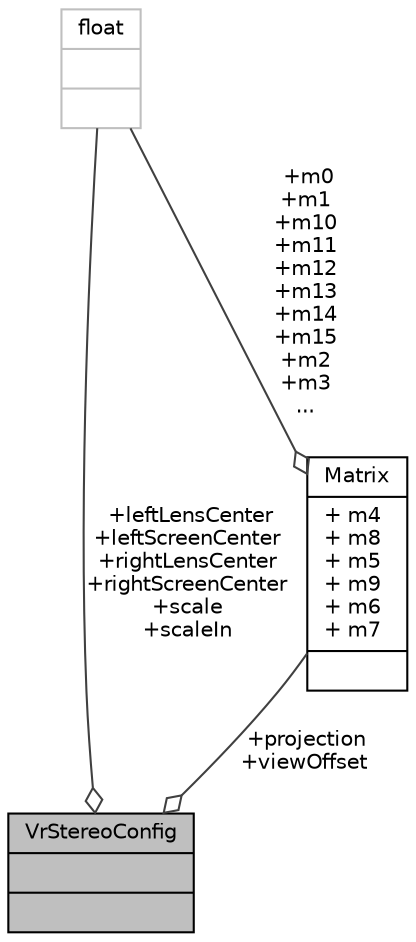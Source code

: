 digraph "VrStereoConfig"
{
 // LATEX_PDF_SIZE
  edge [fontname="Helvetica",fontsize="10",labelfontname="Helvetica",labelfontsize="10"];
  node [fontname="Helvetica",fontsize="10",shape=record];
  Node1 [label="{VrStereoConfig\n||}",height=0.2,width=0.4,color="black", fillcolor="grey75", style="filled", fontcolor="black",tooltip=" "];
  Node2 -> Node1 [color="grey25",fontsize="10",style="solid",label=" +leftLensCenter\n+leftScreenCenter\n+rightLensCenter\n+rightScreenCenter\n+scale\n+scaleIn" ,arrowhead="odiamond",fontname="Helvetica"];
  Node2 [label="{float\n||}",height=0.2,width=0.4,color="grey75", fillcolor="white", style="filled",tooltip=" "];
  Node3 -> Node1 [color="grey25",fontsize="10",style="solid",label=" +projection\n+viewOffset" ,arrowhead="odiamond",fontname="Helvetica"];
  Node3 [label="{Matrix\n|+ m4\l+ m8\l+ m5\l+ m9\l+ m6\l+ m7\l|}",height=0.2,width=0.4,color="black", fillcolor="white", style="filled",URL="$structMatrix.html",tooltip=" "];
  Node2 -> Node3 [color="grey25",fontsize="10",style="solid",label=" +m0\n+m1\n+m10\n+m11\n+m12\n+m13\n+m14\n+m15\n+m2\n+m3\n..." ,arrowhead="odiamond",fontname="Helvetica"];
}
